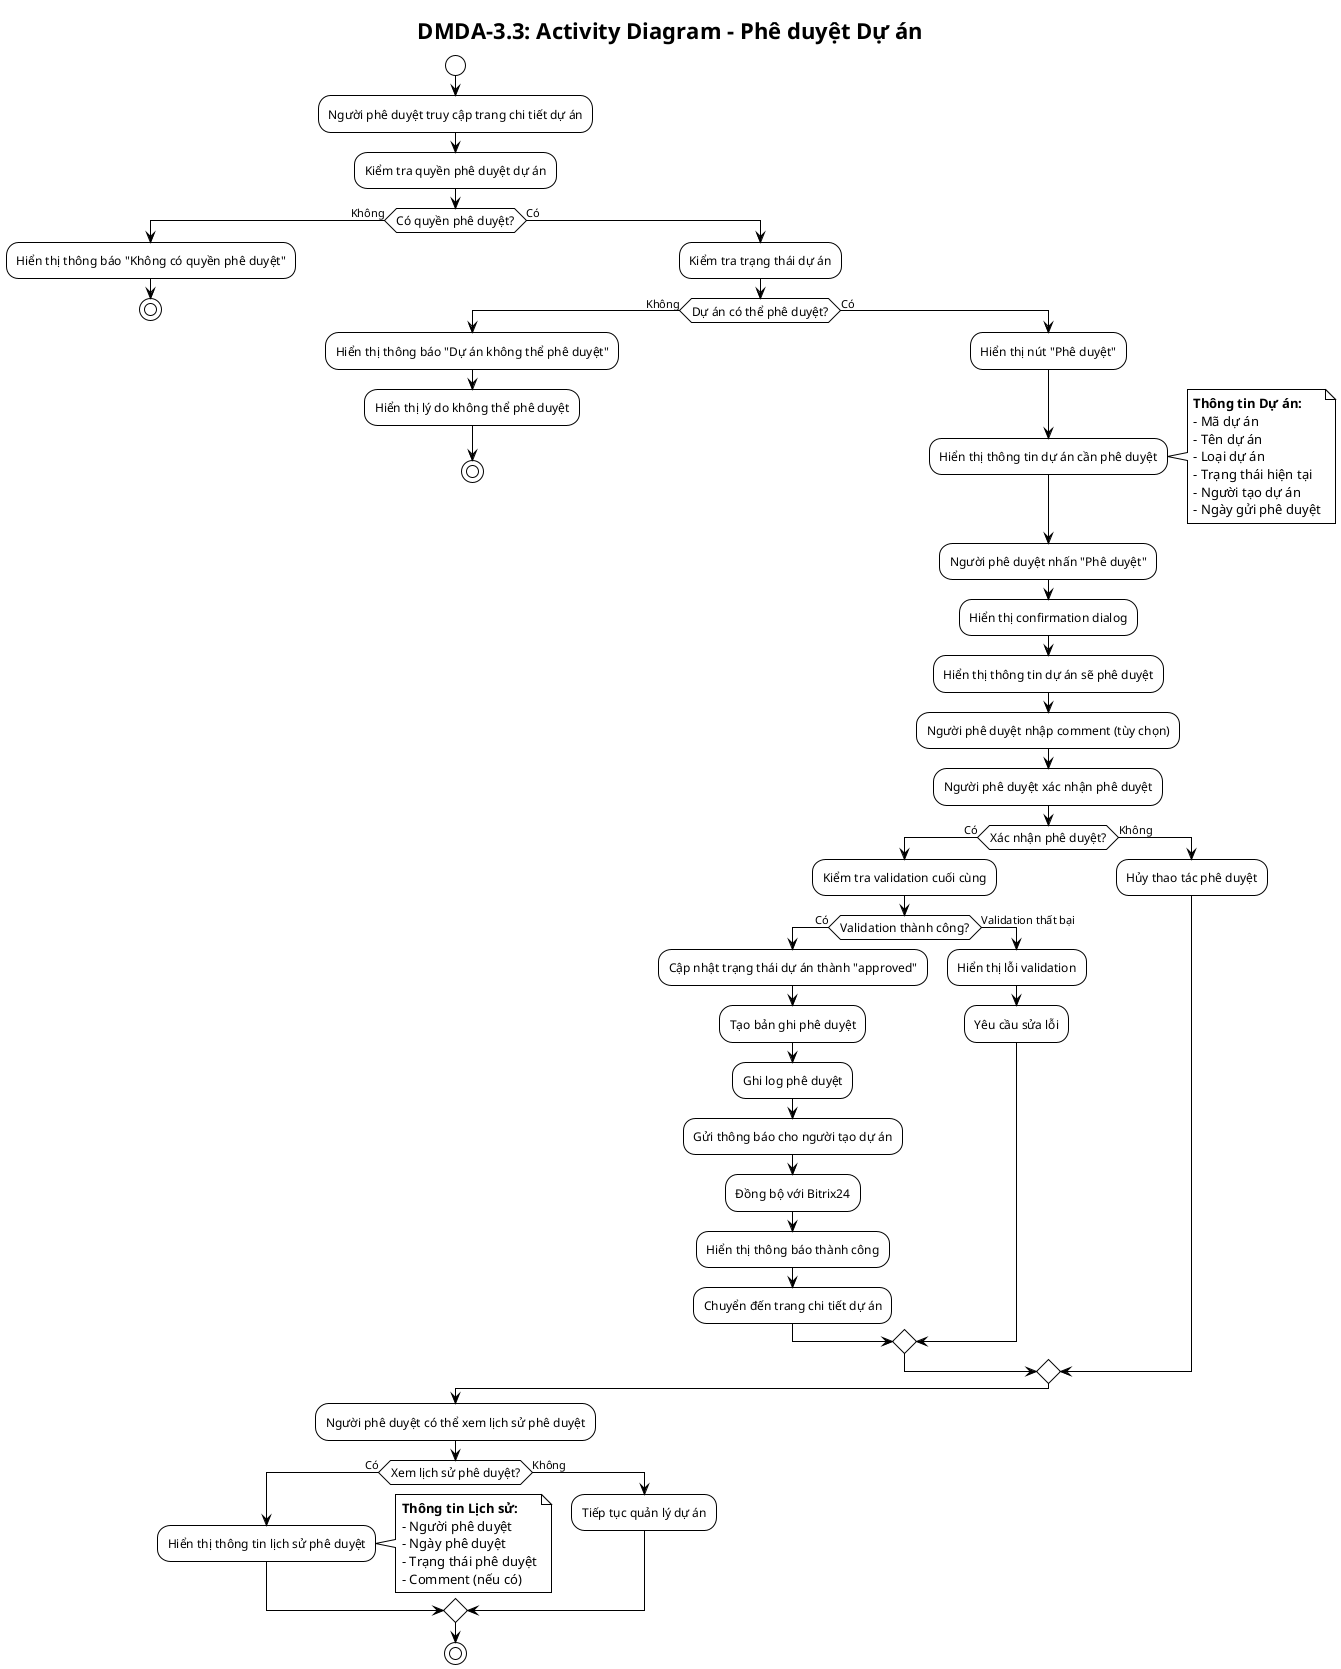 @startuml DMDA-3.3 Activity Diagram
!theme plain
skinparam activityFontSize 12

title DMDA-3.3: Activity Diagram - Phê duyệt Dự án

start

:Người phê duyệt truy cập trang chi tiết dự án;

:Kiểm tra quyền phê duyệt dự án;

if (Có quyền phê duyệt?) then (Không)
    :Hiển thị thông báo "Không có quyền phê duyệt";
    stop
else (Có)
    :Kiểm tra trạng thái dự án;
    
    if (Dự án có thể phê duyệt?) then (Không)
        :Hiển thị thông báo "Dự án không thể phê duyệt";
        :Hiển thị lý do không thể phê duyệt;
        stop
    else (Có)
        :Hiển thị nút "Phê duyệt";
        :Hiển thị thông tin dự án cần phê duyệt;
        note right
        **Thông tin Dự án:**
        - Mã dự án
        - Tên dự án
        - Loại dự án
        - Trạng thái hiện tại
        - Người tạo dự án
        - Ngày gửi phê duyệt
        end note
        
        :Người phê duyệt nhấn "Phê duyệt";
        :Hiển thị confirmation dialog;
        :Hiển thị thông tin dự án sẽ phê duyệt;
        
        :Người phê duyệt nhập comment (tùy chọn);
        :Người phê duyệt xác nhận phê duyệt;
        
        if (Xác nhận phê duyệt?) then (Có)
            :Kiểm tra validation cuối cùng;
            
            if (Validation thành công?) then (Có)
                :Cập nhật trạng thái dự án thành "approved";
                :Tạo bản ghi phê duyệt;
                :Ghi log phê duyệt;
                :Gửi thông báo cho người tạo dự án;
                :Đồng bộ với Bitrix24;
                :Hiển thị thông báo thành công;
                :Chuyển đến trang chi tiết dự án;
            else (Validation thất bại)
                :Hiển thị lỗi validation;
                :Yêu cầu sửa lỗi;
            endif
        else (Không)
            :Hủy thao tác phê duyệt;
        endif
    endif
endif

:Người phê duyệt có thể xem lịch sử phê duyệt;

if (Xem lịch sử phê duyệt?) then (Có)
    :Hiển thị thông tin lịch sử phê duyệt;
    note right
    **Thông tin Lịch sử:**
    - Người phê duyệt
    - Ngày phê duyệt
    - Trạng thái phê duyệt
    - Comment (nếu có)
    end note
else (Không)
    :Tiếp tục quản lý dự án;
endif

stop

@enduml
